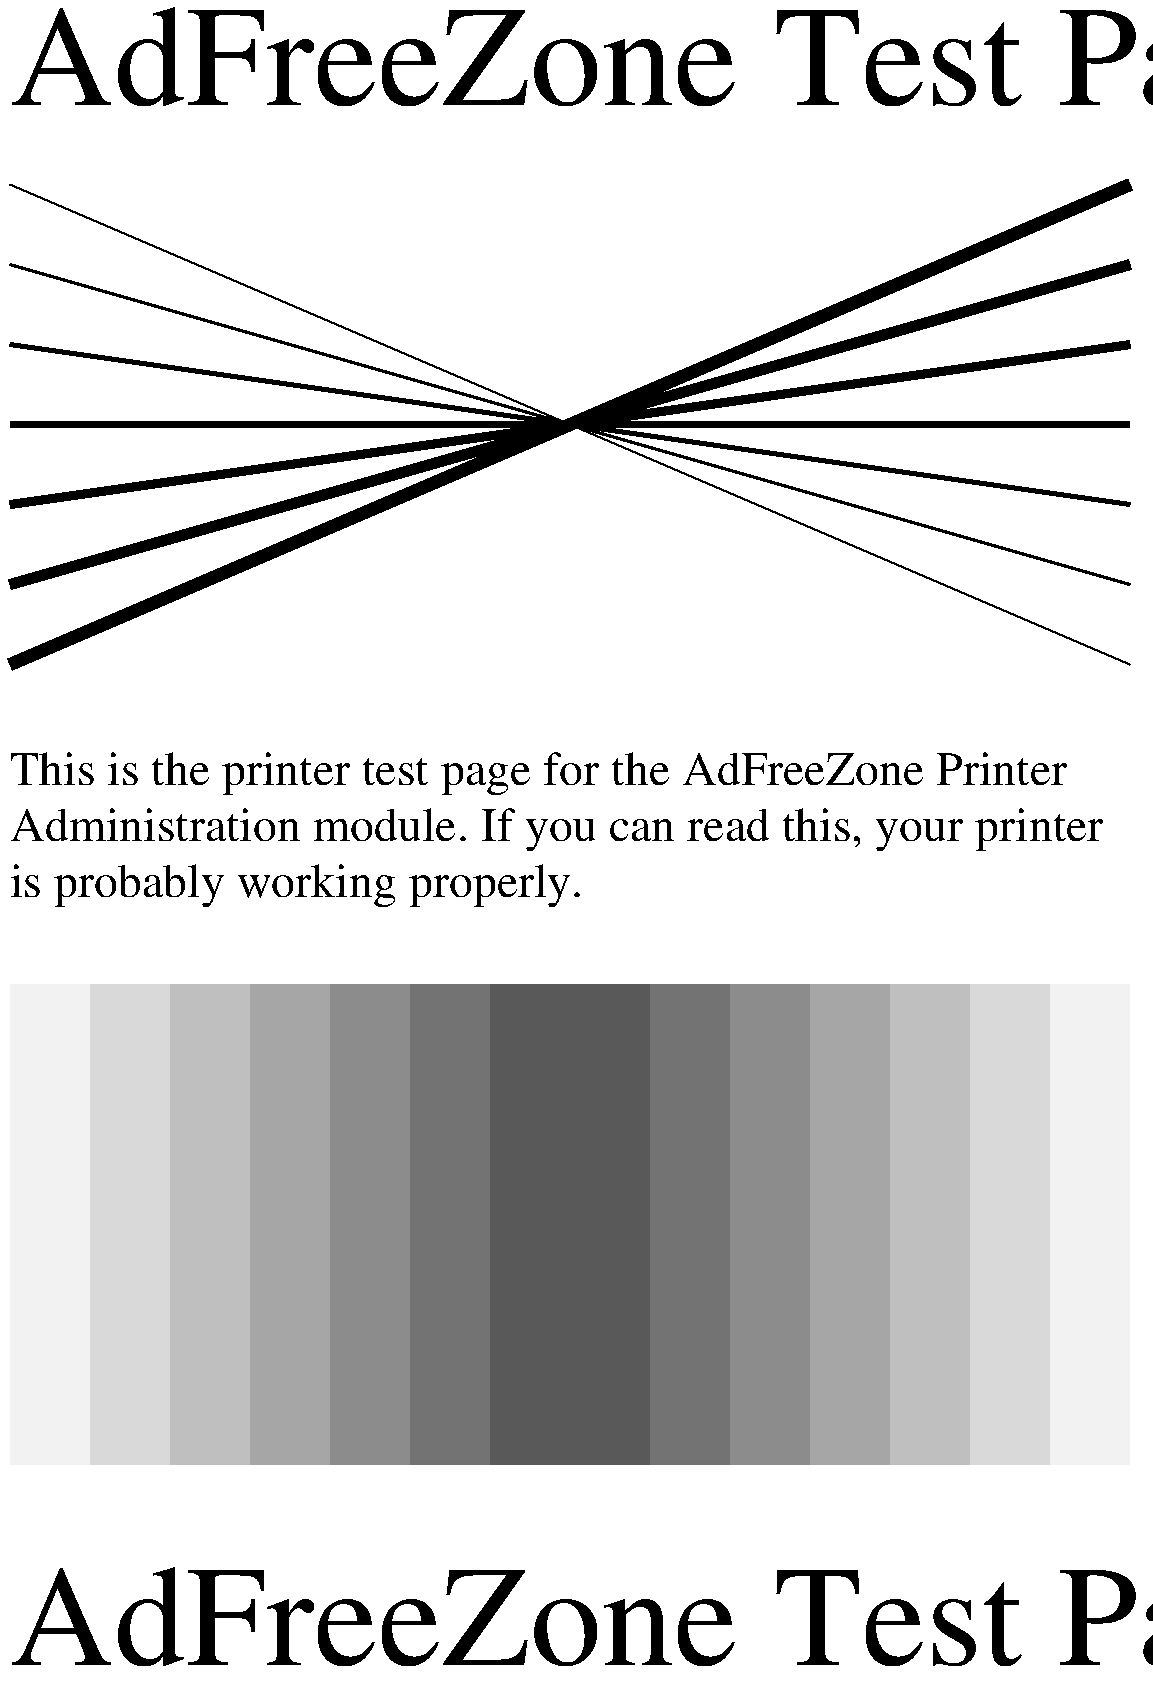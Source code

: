 #FIG 3.2
Portrait
Center
Inches
A4      
100.00
Single
-2
1200 2
0 32 #8e8e8e
0 33 #8e8e8e
0 34 #8e8e8e
0 35 #8e8e8e
0 36 #8e8e8e
0 37 #8e8e8e
0 38 #414541
0 39 #8e8e8e
0 40 #414541
0 41 #8e8e8e
0 42 #414541
0 43 #8e8e8e
0 44 #414541
0 45 #8e8e8e
0 46 #414541
0 47 #8e8e8e
0 48 #414541
0 49 #8e8e8e
0 50 #414541
0 51 #8e8e8e
0 52 #414541
0 53 #8e8e8e
0 54 #414541
0 55 #8e8e8e
0 56 #414541
0 57 #8e8e8e
0 58 #414541
0 59 #8e8e8e
0 60 #8e8e8e
0 61 #8e8e8e
0 62 #8e8e8e
0 63 #8e8e8e
0 64 #8e8e8e
0 65 #8e8e8e
0 66 #8e8e8e
0 67 #8e8e8e
0 68 #8e8e8e
0 69 #414541
6 600 1800 9600 6000
2 1 0 1 0 7 100 0 -1 0.000 0 0 -1 0 0 2
	 900 2100 9300 5700
2 1 0 2 0 7 100 0 -1 0.000 0 0 -1 0 0 2
	 900 2700 9300 5100
2 1 0 3 0 7 100 0 -1 0.000 0 0 -1 0 0 2
	 900 3300 9300 4500
2 1 0 4 0 7 100 0 -1 0.000 0 0 -1 0 0 2
	 900 3900 9300 3900
2 1 0 5 0 7 100 0 -1 0.000 0 0 -1 0 0 2
	 900 4500 9300 3300
2 1 0 6 0 7 100 0 -1 0.000 0 0 -1 0 0 2
	 900 5100 9300 2700
2 1 0 7 0 7 100 0 -1 0.000 0 0 -1 0 0 2
	 900 5700 9300 2100
-6
6 900 6300 9300 7800
4 0 0 100 0 0 24 0.0000 4 330 7545 900 6600 This is the printer test page for the AdFreeZone Printer\001
4 0 0 100 0 0 24 0.0000 4 330 8340 900 7020 Administration module. If you can read this, your printer\001
4 0 0 100 0 0 24 0.0000 4 330 4260 900 7440 is probably working properly.\001
-6
6 900 8100 5100 11700
2 2 0 0 0 7 100 0 17 0.000 0 0 -1 0 0 5
	 1500 8100 2100 8100 2100 11700 1500 11700 1500 8100
2 2 0 0 0 7 100 0 15 0.000 0 0 -1 0 0 5
	 2100 8100 2700 8100 2700 11700 2100 11700 2100 8100
2 2 0 0 0 7 100 0 13 0.000 0 0 -1 0 0 5
	 2700 8100 3300 8100 3300 11700 2700 11700 2700 8100
2 2 0 0 0 7 100 0 11 0.000 0 0 -1 0 0 5
	 3300 8100 3900 8100 3900 11700 3300 11700 3300 8100
2 2 0 0 0 7 100 0 9 0.000 0 0 -1 0 0 5
	 3900 8100 4500 8100 4500 11700 3900 11700 3900 8100
2 2 0 0 0 7 100 0 19 0.000 0 0 -1 0 0 5
	 1500 8100 900 8100 900 11700 1500 11700 1500 8100
2 2 0 0 0 7 100 0 7 0.000 0 0 -1 0 0 5
	 4500 8100 5100 8100 5100 11700 4500 11700 4500 8100
-6
6 5100 8100 9300 11700
2 2 0 0 0 7 100 0 17 0.000 0 0 -1 0 0 5
	 8700 8100 8100 8100 8100 11700 8700 11700 8700 8100
2 2 0 0 0 7 100 0 15 0.000 0 0 -1 0 0 5
	 8100 8100 7500 8100 7500 11700 8100 11700 8100 8100
2 2 0 0 0 7 100 0 13 0.000 0 0 -1 0 0 5
	 7500 8100 6900 8100 6900 11700 7500 11700 7500 8100
2 2 0 0 0 7 100 0 11 0.000 0 0 -1 0 0 5
	 6900 8100 6300 8100 6300 11700 6900 11700 6900 8100
2 2 0 0 0 7 100 0 9 0.000 0 0 -1 0 0 5
	 6300 8100 5700 8100 5700 11700 6300 11700 6300 8100
2 2 0 0 0 7 100 0 19 0.000 0 0 -1 0 0 5
	 8700 8100 9300 8100 9300 11700 8700 11700 8700 8100
2 2 0 0 0 7 100 0 7 0.000 0 0 -1 0 0 5
	 5700 8100 5100 8100 5100 11700 5700 11700 5700 8100
-6
4 0 0 100 0 0 72 0.0000 4 960 8250 900 1500 AdFreeZone Test Page\001
4 0 0 100 0 0 72 0.0000 4 960 8250 900 13200 AdFreeZone Test Page\001
